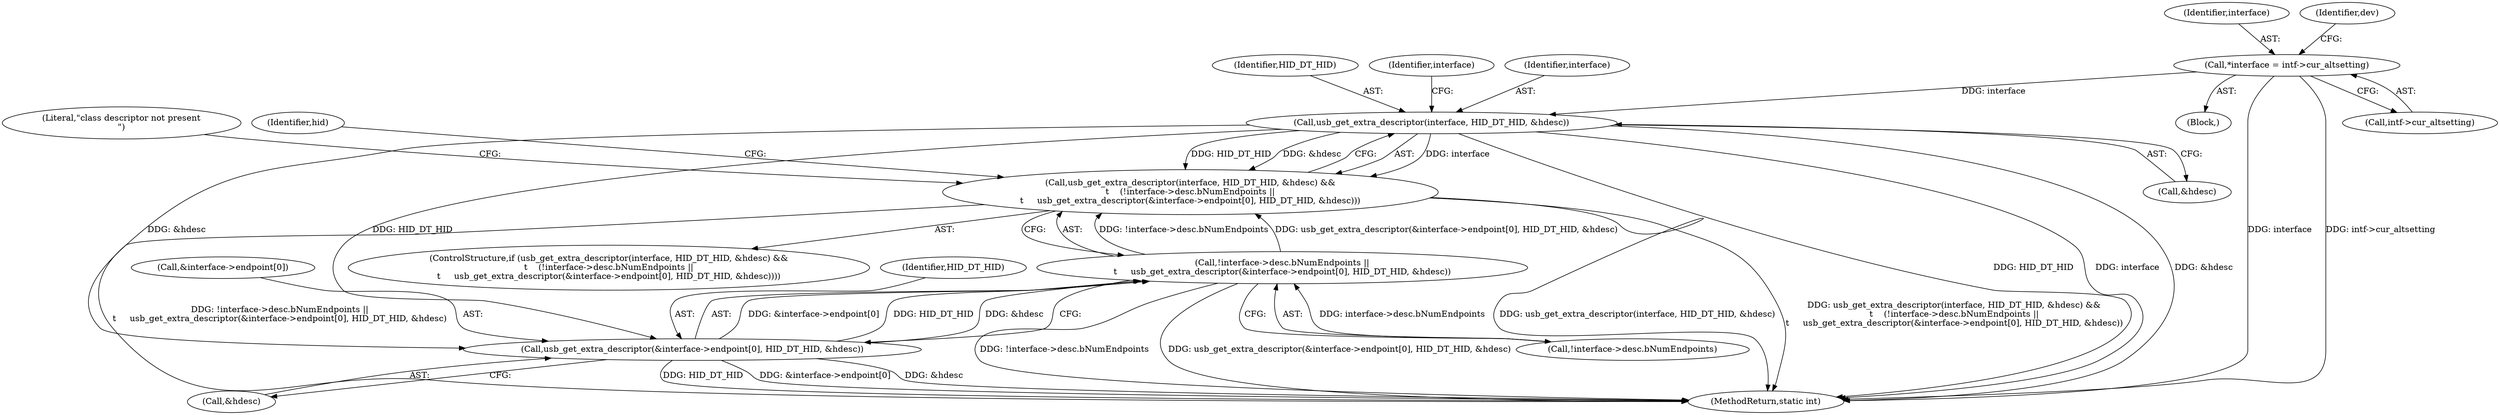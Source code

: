digraph "0_linux_f043bfc98c193c284e2cd768fefabe18ac2fed9b@pointer" {
"1000114" [label="(Call,*interface = intf->cur_altsetting)"];
"1000188" [label="(Call,usb_get_extra_descriptor(interface, HID_DT_HID, &hdesc))"];
"1000187" [label="(Call,usb_get_extra_descriptor(interface, HID_DT_HID, &hdesc) &&\n\t    (!interface->desc.bNumEndpoints ||\n\t     usb_get_extra_descriptor(&interface->endpoint[0], HID_DT_HID, &hdesc)))"];
"1000200" [label="(Call,usb_get_extra_descriptor(&interface->endpoint[0], HID_DT_HID, &hdesc))"];
"1000193" [label="(Call,!interface->desc.bNumEndpoints ||\n\t     usb_get_extra_descriptor(&interface->endpoint[0], HID_DT_HID, &hdesc))"];
"1000103" [label="(Block,)"];
"1000218" [label="(Identifier,hid)"];
"1000193" [label="(Call,!interface->desc.bNumEndpoints ||\n\t     usb_get_extra_descriptor(&interface->endpoint[0], HID_DT_HID, &hdesc))"];
"1000115" [label="(Identifier,interface)"];
"1000186" [label="(ControlStructure,if (usb_get_extra_descriptor(interface, HID_DT_HID, &hdesc) &&\n\t    (!interface->desc.bNumEndpoints ||\n\t     usb_get_extra_descriptor(&interface->endpoint[0], HID_DT_HID, &hdesc))))"];
"1000116" [label="(Call,intf->cur_altsetting)"];
"1000114" [label="(Call,*interface = intf->cur_altsetting)"];
"1000201" [label="(Call,&interface->endpoint[0])"];
"1000121" [label="(Identifier,dev)"];
"1000187" [label="(Call,usb_get_extra_descriptor(interface, HID_DT_HID, &hdesc) &&\n\t    (!interface->desc.bNumEndpoints ||\n\t     usb_get_extra_descriptor(&interface->endpoint[0], HID_DT_HID, &hdesc)))"];
"1000342" [label="(MethodReturn,static int)"];
"1000200" [label="(Call,usb_get_extra_descriptor(&interface->endpoint[0], HID_DT_HID, &hdesc))"];
"1000191" [label="(Call,&hdesc)"];
"1000190" [label="(Identifier,HID_DT_HID)"];
"1000212" [label="(Literal,\"class descriptor not present\n\")"];
"1000197" [label="(Identifier,interface)"];
"1000189" [label="(Identifier,interface)"];
"1000188" [label="(Call,usb_get_extra_descriptor(interface, HID_DT_HID, &hdesc))"];
"1000208" [label="(Call,&hdesc)"];
"1000194" [label="(Call,!interface->desc.bNumEndpoints)"];
"1000207" [label="(Identifier,HID_DT_HID)"];
"1000114" -> "1000103"  [label="AST: "];
"1000114" -> "1000116"  [label="CFG: "];
"1000115" -> "1000114"  [label="AST: "];
"1000116" -> "1000114"  [label="AST: "];
"1000121" -> "1000114"  [label="CFG: "];
"1000114" -> "1000342"  [label="DDG: interface"];
"1000114" -> "1000342"  [label="DDG: intf->cur_altsetting"];
"1000114" -> "1000188"  [label="DDG: interface"];
"1000188" -> "1000187"  [label="AST: "];
"1000188" -> "1000191"  [label="CFG: "];
"1000189" -> "1000188"  [label="AST: "];
"1000190" -> "1000188"  [label="AST: "];
"1000191" -> "1000188"  [label="AST: "];
"1000197" -> "1000188"  [label="CFG: "];
"1000187" -> "1000188"  [label="CFG: "];
"1000188" -> "1000342"  [label="DDG: HID_DT_HID"];
"1000188" -> "1000342"  [label="DDG: interface"];
"1000188" -> "1000342"  [label="DDG: &hdesc"];
"1000188" -> "1000187"  [label="DDG: interface"];
"1000188" -> "1000187"  [label="DDG: HID_DT_HID"];
"1000188" -> "1000187"  [label="DDG: &hdesc"];
"1000188" -> "1000200"  [label="DDG: HID_DT_HID"];
"1000188" -> "1000200"  [label="DDG: &hdesc"];
"1000187" -> "1000186"  [label="AST: "];
"1000187" -> "1000193"  [label="CFG: "];
"1000193" -> "1000187"  [label="AST: "];
"1000212" -> "1000187"  [label="CFG: "];
"1000218" -> "1000187"  [label="CFG: "];
"1000187" -> "1000342"  [label="DDG: usb_get_extra_descriptor(interface, HID_DT_HID, &hdesc)"];
"1000187" -> "1000342"  [label="DDG: usb_get_extra_descriptor(interface, HID_DT_HID, &hdesc) &&\n\t    (!interface->desc.bNumEndpoints ||\n\t     usb_get_extra_descriptor(&interface->endpoint[0], HID_DT_HID, &hdesc))"];
"1000187" -> "1000342"  [label="DDG: !interface->desc.bNumEndpoints ||\n\t     usb_get_extra_descriptor(&interface->endpoint[0], HID_DT_HID, &hdesc)"];
"1000193" -> "1000187"  [label="DDG: !interface->desc.bNumEndpoints"];
"1000193" -> "1000187"  [label="DDG: usb_get_extra_descriptor(&interface->endpoint[0], HID_DT_HID, &hdesc)"];
"1000200" -> "1000193"  [label="AST: "];
"1000200" -> "1000208"  [label="CFG: "];
"1000201" -> "1000200"  [label="AST: "];
"1000207" -> "1000200"  [label="AST: "];
"1000208" -> "1000200"  [label="AST: "];
"1000193" -> "1000200"  [label="CFG: "];
"1000200" -> "1000342"  [label="DDG: &interface->endpoint[0]"];
"1000200" -> "1000342"  [label="DDG: &hdesc"];
"1000200" -> "1000342"  [label="DDG: HID_DT_HID"];
"1000200" -> "1000193"  [label="DDG: &interface->endpoint[0]"];
"1000200" -> "1000193"  [label="DDG: HID_DT_HID"];
"1000200" -> "1000193"  [label="DDG: &hdesc"];
"1000193" -> "1000194"  [label="CFG: "];
"1000194" -> "1000193"  [label="AST: "];
"1000193" -> "1000342"  [label="DDG: !interface->desc.bNumEndpoints"];
"1000193" -> "1000342"  [label="DDG: usb_get_extra_descriptor(&interface->endpoint[0], HID_DT_HID, &hdesc)"];
"1000194" -> "1000193"  [label="DDG: interface->desc.bNumEndpoints"];
}
